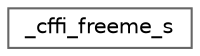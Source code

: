 digraph "Graphical Class Hierarchy"
{
 // LATEX_PDF_SIZE
  bgcolor="transparent";
  edge [fontname=Helvetica,fontsize=10,labelfontname=Helvetica,labelfontsize=10];
  node [fontname=Helvetica,fontsize=10,shape=box,height=0.2,width=0.4];
  rankdir="LR";
  Node0 [id="Node000000",label="_cffi_freeme_s",height=0.2,width=0.4,color="grey40", fillcolor="white", style="filled",URL="$struct__cffi__freeme__s.html",tooltip=" "];
}
